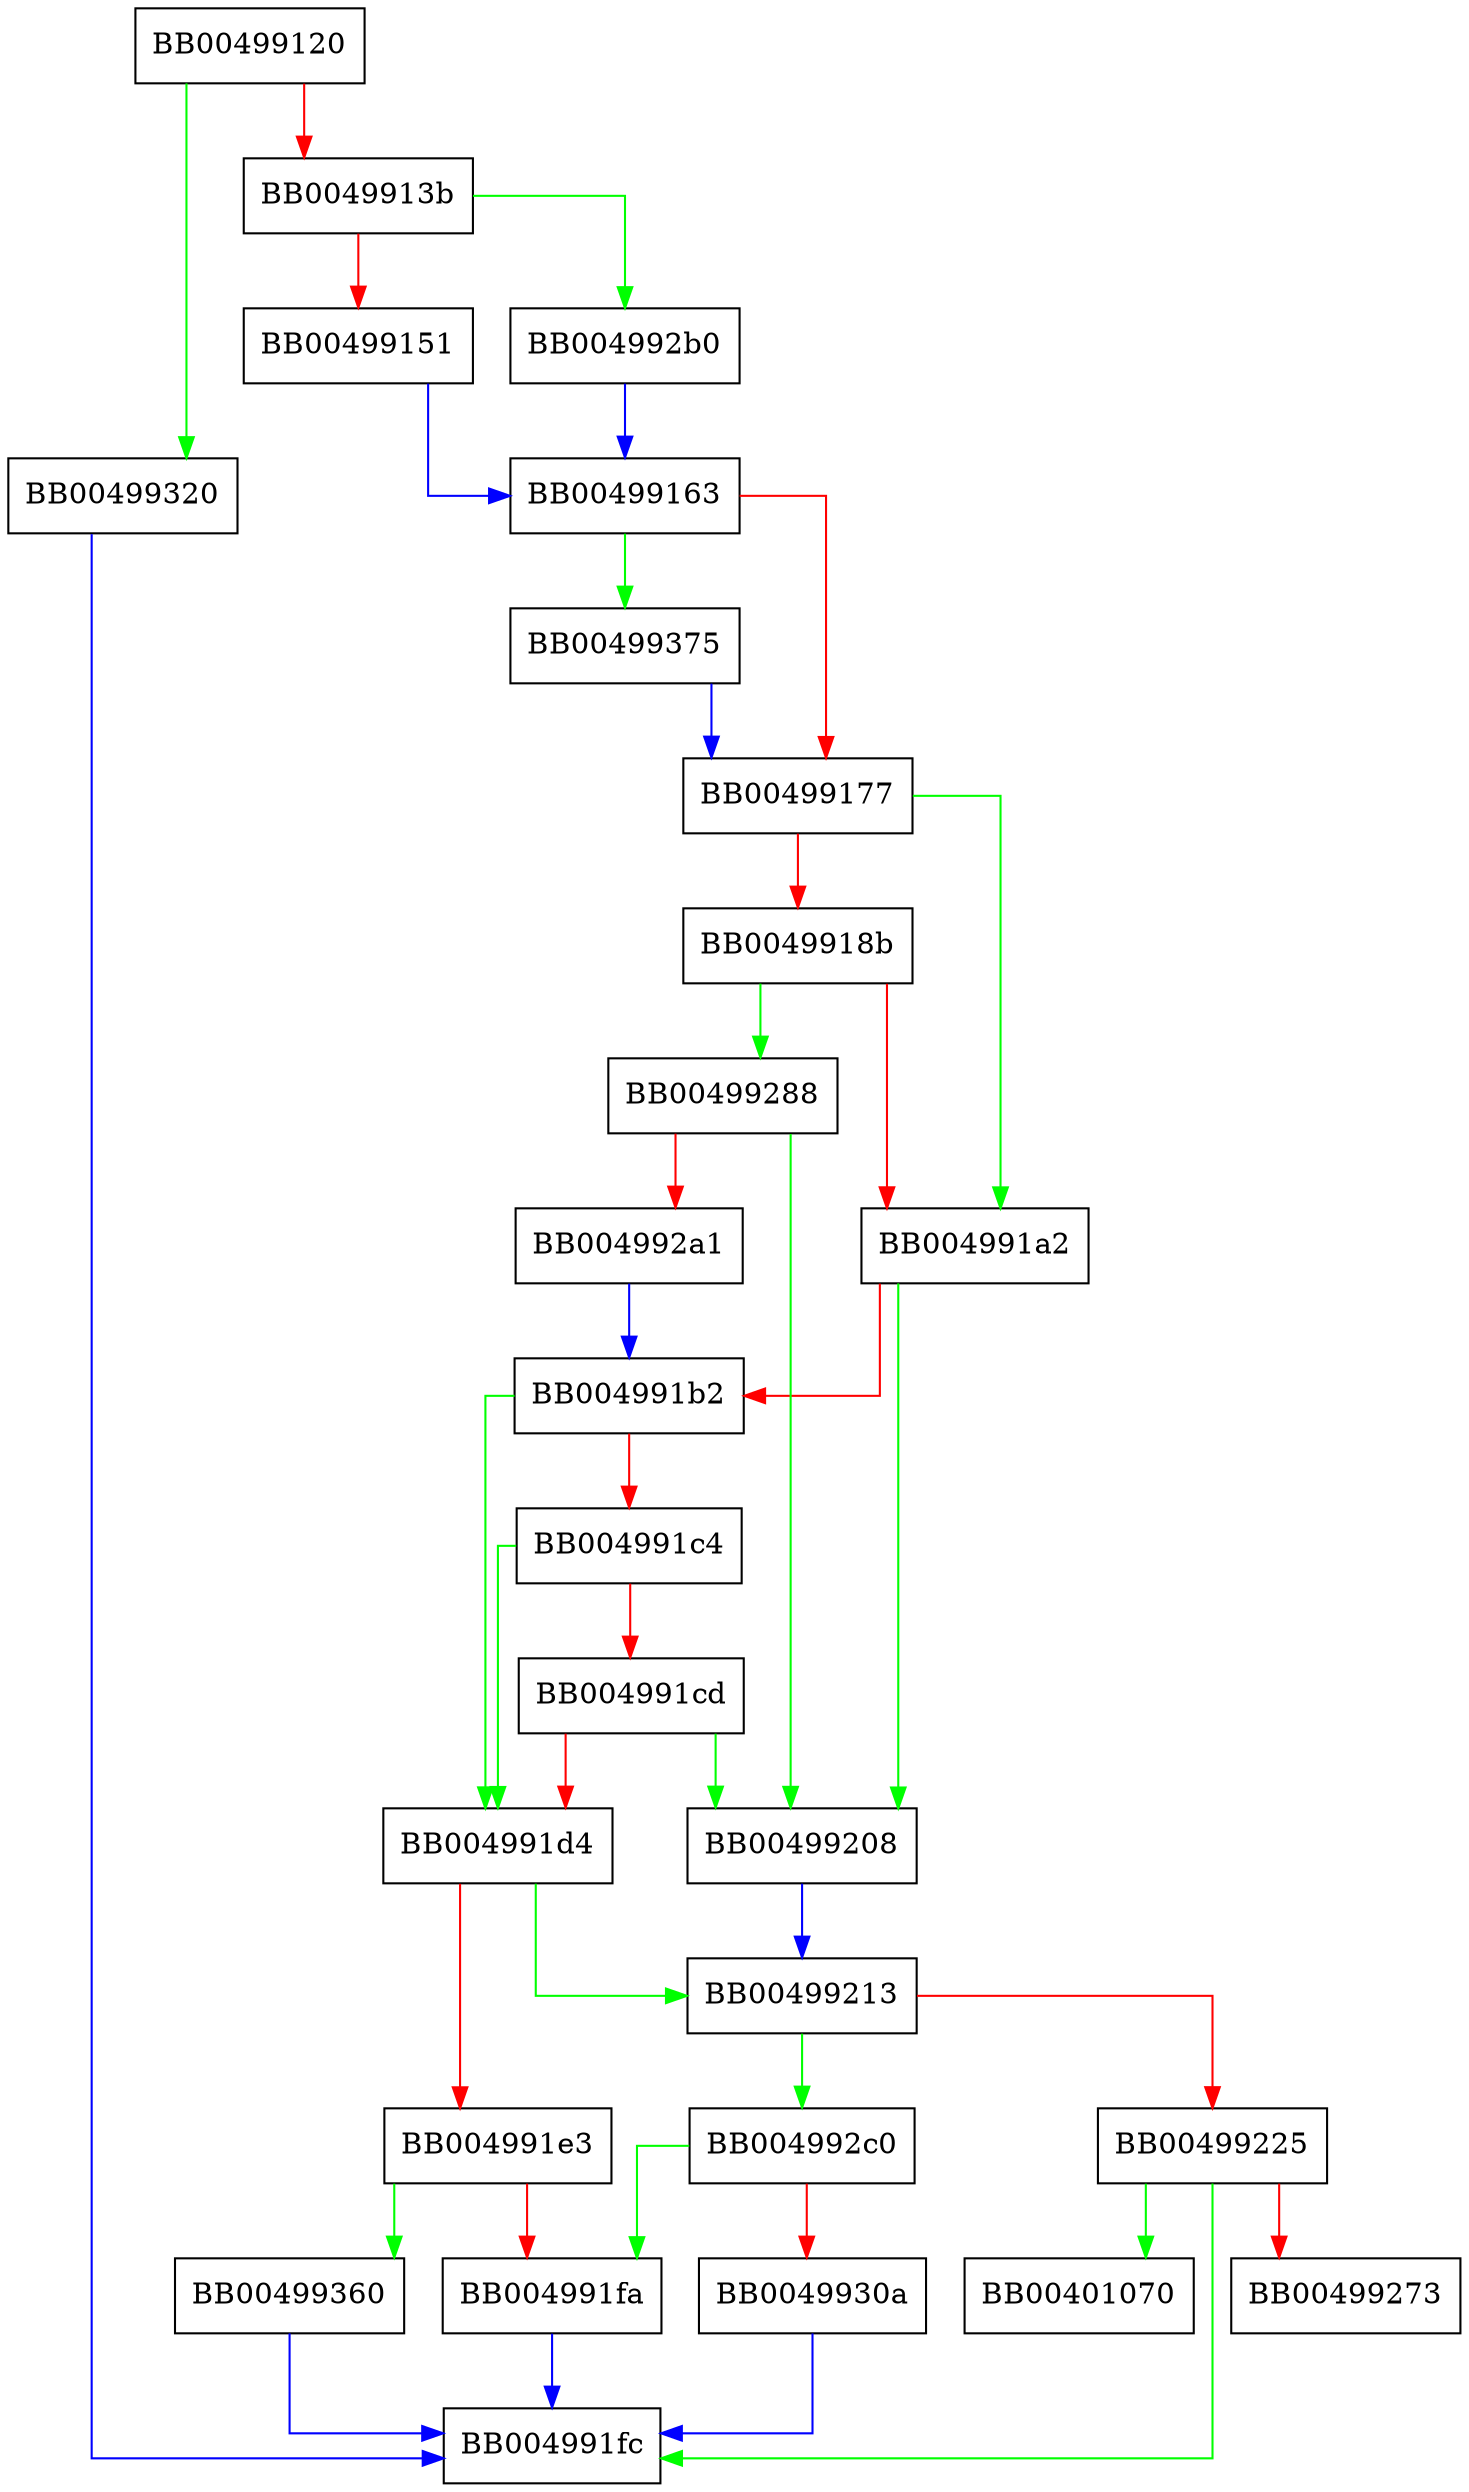 digraph ssl_get_new_session {
  node [shape="box"];
  graph [splines=ortho];
  BB00499120 -> BB00499320 [color="green"];
  BB00499120 -> BB0049913b [color="red"];
  BB0049913b -> BB004992b0 [color="green"];
  BB0049913b -> BB00499151 [color="red"];
  BB00499151 -> BB00499163 [color="blue"];
  BB00499163 -> BB00499375 [color="green"];
  BB00499163 -> BB00499177 [color="red"];
  BB00499177 -> BB004991a2 [color="green"];
  BB00499177 -> BB0049918b [color="red"];
  BB0049918b -> BB00499288 [color="green"];
  BB0049918b -> BB004991a2 [color="red"];
  BB004991a2 -> BB00499208 [color="green"];
  BB004991a2 -> BB004991b2 [color="red"];
  BB004991b2 -> BB004991d4 [color="green"];
  BB004991b2 -> BB004991c4 [color="red"];
  BB004991c4 -> BB004991d4 [color="green"];
  BB004991c4 -> BB004991cd [color="red"];
  BB004991cd -> BB00499208 [color="green"];
  BB004991cd -> BB004991d4 [color="red"];
  BB004991d4 -> BB00499213 [color="green"];
  BB004991d4 -> BB004991e3 [color="red"];
  BB004991e3 -> BB00499360 [color="green"];
  BB004991e3 -> BB004991fa [color="red"];
  BB004991fa -> BB004991fc [color="blue"];
  BB00499208 -> BB00499213 [color="blue"];
  BB00499213 -> BB004992c0 [color="green"];
  BB00499213 -> BB00499225 [color="red"];
  BB00499225 -> BB00401070 [color="green"];
  BB00499225 -> BB004991fc [color="green"];
  BB00499225 -> BB00499273 [color="red"];
  BB00499288 -> BB00499208 [color="green"];
  BB00499288 -> BB004992a1 [color="red"];
  BB004992a1 -> BB004991b2 [color="blue"];
  BB004992b0 -> BB00499163 [color="blue"];
  BB004992c0 -> BB004991fa [color="green"];
  BB004992c0 -> BB0049930a [color="red"];
  BB0049930a -> BB004991fc [color="blue"];
  BB00499320 -> BB004991fc [color="blue"];
  BB00499360 -> BB004991fc [color="blue"];
  BB00499375 -> BB00499177 [color="blue"];
}
